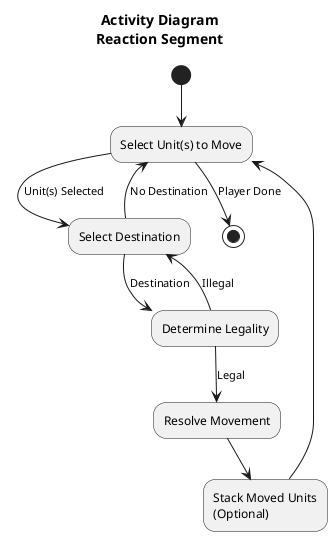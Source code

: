 @startuml

' Reaction Segment
' Written by Samuel Foster
' Parents: /Turn/Operations-Phase
' Children: 

title Activity Diagram\nReaction Segment

(*) --> "Select Unit(s) to Move" as SU

SU -->[Unit(s) Selected] "Select Destination" as SD
SU -->[Player Done] (*)

SD -->[Destination] "Determine Legality" as DL
SD -->[No Destination] SU

DL -->[Legal] "Resolve Movement" as RM
DL -->[Illegal] SD
' Note: can move either one Military Unit, one Military Unit with Leader, or one Character
' Can only move from Environ to Environ on the same Planet
' Can only move to Environs containing enemy Military Units or detected Characters
' Can only move to an Environ where a Reaction Movement has not occurred

RM --> "Stack Moved Units\n(Optional)" as SM

SM --> SU

@enduml 